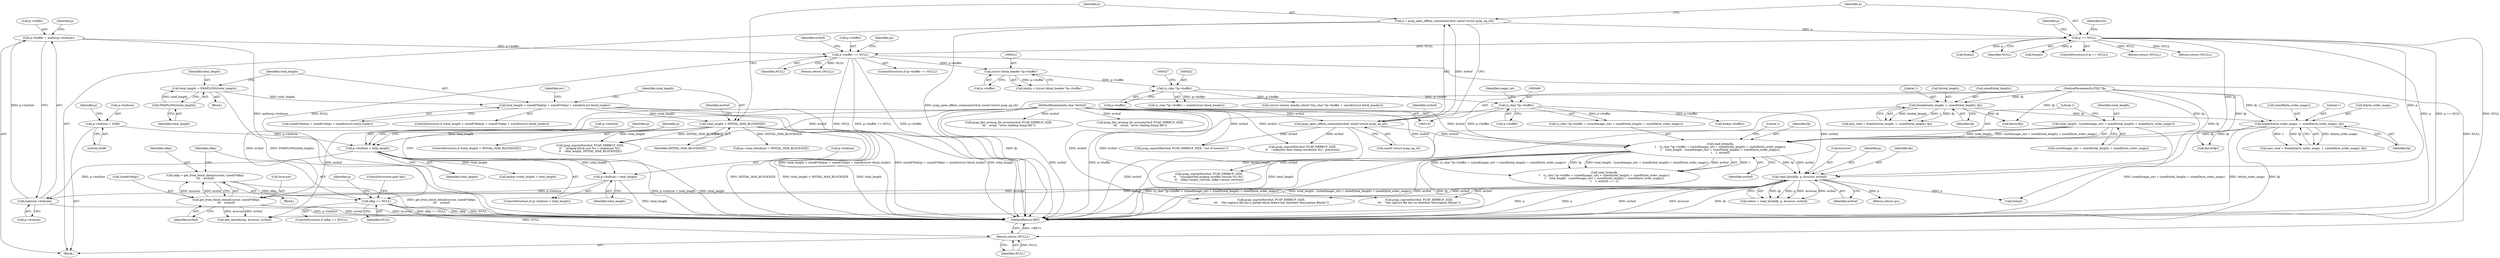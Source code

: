 digraph "0_libpcap_87d6bef033062f969e70fa40c43dfd945d5a20ab@pointer" {
"1000575" [label="(Call,idbp = get_from_block_data(&cursor, sizeof(*idbp),\n\t\t\t    errbuf))"];
"1000577" [label="(Call,get_from_block_data(&cursor, sizeof(*idbp),\n\t\t\t    errbuf))"];
"1000547" [label="(Call,read_block(fp, p, &cursor, errbuf))"];
"1000445" [label="(Call,read_bytes(fp,\n\t    (u_char *)p->buffer + (sizeof(magic_int) + sizeof(total_length) + sizeof(byte_order_magic)),\n\t    total_length - (sizeof(magic_int) + sizeof(total_length) + sizeof(byte_order_magic)),\n\t    1, errbuf))"];
"1000206" [label="(Call,fread(&byte_order_magic, 1, sizeof(byte_order_magic), fp))"];
"1000174" [label="(Call,fread(&total_length, 1, sizeof(total_length), fp))"];
"1000135" [label="(MethodParameterIn,FILE *fp)"];
"1000448" [label="(Call,(u_char *)p->buffer)"];
"1000421" [label="(Call,(u_char *)p->buffer)"];
"1000411" [label="(Call,(struct block_header *)p->buffer)"];
"1000386" [label="(Call,p->buffer == NULL)"];
"1000377" [label="(Call,p->buffer = malloc(p->bufsize))"];
"1000381" [label="(Call,malloc(p->bufsize))"];
"1000367" [label="(Call,p->bufsize < total_length)"];
"1000361" [label="(Call,p->bufsize = 2048)"];
"1000280" [label="(Call,total_length > INITIAL_MAX_BLOCKSIZE)"];
"1000260" [label="(Call,total_length < sizeof(*bhdrp) + sizeof(*shbp) + sizeof(struct block_trailer))"];
"1000255" [label="(Call,total_length = SWAPLONG(total_length))"];
"1000257" [label="(Call,SWAPLONG(total_length))"];
"1000372" [label="(Call,p->bufsize = total_length)"];
"1000303" [label="(Call,p == NULL)"];
"1000296" [label="(Call,p = pcap_open_offline_common(errbuf, sizeof (struct pcap_ng_sf)))"];
"1000298" [label="(Call,pcap_open_offline_common(errbuf, sizeof (struct pcap_ng_sf)))"];
"1000137" [label="(MethodParameterIn,char *errbuf)"];
"1000461" [label="(Call,total_length - (sizeof(magic_int) + sizeof(total_length) + sizeof(byte_order_magic)))"];
"1000585" [label="(Call,idbp == NULL)"];
"1000705" [label="(Return,return (NULL);)"];
"1000471" [label="(Literal,1)"];
"1000474" [label="(Literal,1)"];
"1000296" [label="(Call,p = pcap_open_offline_common(errbuf, sizeof (struct pcap_ng_sf)))"];
"1000257" [label="(Call,SWAPLONG(total_length))"];
"1000298" [label="(Call,pcap_open_offline_common(errbuf, sizeof (struct pcap_ng_sf)))"];
"1000580" [label="(Call,sizeof(*idbp))"];
"1000369" [label="(Identifier,p)"];
"1000548" [label="(Identifier,fp)"];
"1000262" [label="(Call,sizeof(*bhdrp) + sizeof(*shbp) + sizeof(struct block_trailer))"];
"1000583" [label="(Identifier,errbuf)"];
"1000204" [label="(Call,amt_read = fread(&byte_order_magic, 1, sizeof(byte_order_magic), fp))"];
"1000409" [label="(Call,bhdrp = (struct block_header *)p->buffer)"];
"1000367" [label="(Call,p->bufsize < total_length)"];
"1000280" [label="(Call,total_length > INITIAL_MAX_BLOCKSIZE)"];
"1000309" [label="(Identifier,err)"];
"1000392" [label="(Call,pcap_snprintf(errbuf, PCAP_ERRBUF_SIZE, \"out of memory\"))"];
"1000366" [label="(ControlStructure,if (p->bufsize < total_length))"];
"1000282" [label="(Identifier,INITIAL_MAX_BLOCKSIZE)"];
"1000139" [label="(Block,)"];
"1000455" [label="(Identifier,magic_int)"];
"1000511" [label="(Call,pcap_snprintf(errbuf, PCAP_ERRBUF_SIZE,\n\t\t    \"unsupported pcapng savefile version %u.%u\",\n\t\t    shbp->major_version, shbp->minor_version))"];
"1000390" [label="(Identifier,NULL)"];
"1000461" [label="(Call,total_length - (sizeof(magic_int) + sizeof(total_length) + sizeof(byte_order_magic)))"];
"1000446" [label="(Identifier,fp)"];
"1000699" [label="(Call,free(p))"];
"1000462" [label="(Identifier,total_length)"];
"1000547" [label="(Call,read_block(fp, p, &cursor, errbuf))"];
"1000377" [label="(Call,p->buffer = malloc(p->bufsize))"];
"1000591" [label="(Identifier,p)"];
"1000550" [label="(Call,&cursor)"];
"1000284" [label="(Call,pcap_snprintf(errbuf, PCAP_ERRBUF_SIZE,\n\t\t    \"pcapng block size %u > maximum %u\",\n\t\t    total_length, INITIAL_MAX_BLOCKSIZE))"];
"1000576" [label="(Identifier,idbp)"];
"1000402" [label="(Return,return (NULL);)"];
"1000396" [label="(Call,free(p))"];
"1000206" [label="(Call,fread(&byte_order_magic, 1, sizeof(byte_order_magic), fp))"];
"1000255" [label="(Call,total_length = SWAPLONG(total_length))"];
"1000300" [label="(Call,sizeof (struct pcap_ng_sf))"];
"1000223" [label="(Call,pcap_fmt_errmsg_for_errno(errbuf, PCAP_ERRBUF_SIZE,\n\t\t\t    errno, \"error reading dump file\"))"];
"1000588" [label="(ControlStructure,goto fail;)"];
"1000207" [label="(Call,&byte_order_magic)"];
"1000707" [label="(MethodReturn,RET)"];
"1000404" [label="(Call,ps->max_blocksize = INITIAL_MAX_BLOCKSIZE)"];
"1000586" [label="(Identifier,idbp)"];
"1000180" [label="(Identifier,fp)"];
"1000373" [label="(Call,p->bufsize)"];
"1000612" [label="(Call,add_interface(p, &cursor, errbuf))"];
"1000382" [label="(Call,p->bufsize)"];
"1000362" [label="(Call,p->bufsize)"];
"1000260" [label="(Call,total_length < sizeof(*bhdrp) + sizeof(*shbp) + sizeof(struct block_trailer))"];
"1000305" [label="(Identifier,NULL)"];
"1000577" [label="(Call,get_from_block_data(&cursor, sizeof(*idbp),\n\t\t\t    errbuf))"];
"1000549" [label="(Identifier,p)"];
"1000279" [label="(ControlStructure,if (total_length > INITIAL_MAX_BLOCKSIZE))"];
"1000447" [label="(Call,(u_char *)p->buffer + (sizeof(magic_int) + sizeof(total_length) + sizeof(byte_order_magic)))"];
"1000135" [label="(MethodParameterIn,FILE *fp)"];
"1000387" [label="(Call,p->buffer)"];
"1000346" [label="(Call,free(p))"];
"1000177" [label="(Literal,1)"];
"1000220" [label="(Call,ferror(fp))"];
"1000433" [label="(Call,bhdrp->total_length = total_length)"];
"1000388" [label="(Identifier,p)"];
"1000303" [label="(Call,p == NULL)"];
"1000695" [label="(Call,free(p->buffer))"];
"1000371" [label="(Identifier,total_length)"];
"1000299" [label="(Identifier,errbuf)"];
"1000302" [label="(ControlStructure,if (p == NULL))"];
"1000385" [label="(ControlStructure,if (p->buffer == NULL))"];
"1000545" [label="(Call,status = read_block(fp, p, &cursor, errbuf))"];
"1000341" [label="(Call,pcap_snprintf(errbuf, PCAP_ERRBUF_SIZE,\n\t\t    \"unknown time stamp resolution %u\", precision))"];
"1000421" [label="(Call,(u_char *)p->buffer)"];
"1000423" [label="(Call,p->buffer)"];
"1000174" [label="(Call,fread(&total_length, 1, sizeof(total_length), fp))"];
"1000372" [label="(Call,p->bufsize = total_length)"];
"1000368" [label="(Call,p->bufsize)"];
"1000418" [label="(Call,(struct section_header_block *)((u_char *)p->buffer + sizeof(struct block_header)))"];
"1000191" [label="(Call,pcap_fmt_errmsg_for_errno(errbuf, PCAP_ERRBUF_SIZE,\n\t\t\t    errno, \"error reading dump file\"))"];
"1000386" [label="(Call,p->buffer == NULL)"];
"1000622" [label="(Call,pcap_snprintf(errbuf, PCAP_ERRBUF_SIZE,\n\t\t\t    \"the capture file has a packet block before any Interface Description Blocks\"))"];
"1000210" [label="(Call,sizeof(byte_order_magic))"];
"1000450" [label="(Call,p->buffer)"];
"1000137" [label="(MethodParameterIn,char *errbuf)"];
"1000374" [label="(Identifier,p)"];
"1000175" [label="(Call,&total_length)"];
"1000297" [label="(Identifier,p)"];
"1000285" [label="(Identifier,errbuf)"];
"1000705" [label="(Return,return (NULL);)"];
"1000558" [label="(Call,pcap_snprintf(errbuf, PCAP_ERRBUF_SIZE,\n\t\t\t    \"the capture file has no Interface Description Blocks\"))"];
"1000315" [label="(Identifier,p)"];
"1000256" [label="(Identifier,total_length)"];
"1000381" [label="(Call,malloc(p->bufsize))"];
"1000209" [label="(Literal,1)"];
"1000587" [label="(Identifier,NULL)"];
"1000259" [label="(ControlStructure,if (total_length < sizeof(*bhdrp) + sizeof(*shbp) + sizeof(struct block_trailer)))"];
"1000376" [label="(Identifier,total_length)"];
"1000365" [label="(Literal,2048)"];
"1000378" [label="(Call,p->buffer)"];
"1000275" [label="(Identifier,err)"];
"1000584" [label="(ControlStructure,if (idbp == NULL))"];
"1000552" [label="(Identifier,errbuf)"];
"1000352" [label="(Return,return (NULL);)"];
"1000178" [label="(Call,sizeof(total_length))"];
"1000258" [label="(Identifier,total_length)"];
"1000706" [label="(Identifier,NULL)"];
"1000578" [label="(Call,&cursor)"];
"1000361" [label="(Call,p->bufsize = 2048)"];
"1000585" [label="(Call,idbp == NULL)"];
"1000444" [label="(Call,read_bytes(fp,\n\t    (u_char *)p->buffer + (sizeof(magic_int) + sizeof(total_length) + sizeof(byte_order_magic)),\n\t    total_length - (sizeof(magic_int) + sizeof(total_length) + sizeof(byte_order_magic)),\n\t    1, errbuf) == -1)"];
"1000240" [label="(Block,)"];
"1000463" [label="(Call,sizeof(magic_int) + sizeof(total_length) + sizeof(byte_order_magic))"];
"1000411" [label="(Call,(struct block_header *)p->buffer)"];
"1000448" [label="(Call,(u_char *)p->buffer)"];
"1000379" [label="(Identifier,p)"];
"1000172" [label="(Call,amt_read = fread(&total_length, 1, sizeof(total_length), fp))"];
"1000688" [label="(Return,return (p);)"];
"1000573" [label="(Block,)"];
"1000575" [label="(Call,idbp = get_from_block_data(&cursor, sizeof(*idbp),\n\t\t\t    errbuf))"];
"1000406" [label="(Identifier,ps)"];
"1000212" [label="(Identifier,fp)"];
"1000413" [label="(Call,p->buffer)"];
"1000304" [label="(Identifier,p)"];
"1000188" [label="(Call,ferror(fp))"];
"1000261" [label="(Identifier,total_length)"];
"1000445" [label="(Call,read_bytes(fp,\n\t    (u_char *)p->buffer + (sizeof(magic_int) + sizeof(total_length) + sizeof(byte_order_magic)),\n\t    total_length - (sizeof(magic_int) + sizeof(total_length) + sizeof(byte_order_magic)),\n\t    1, errbuf))"];
"1000472" [label="(Identifier,errbuf)"];
"1000393" [label="(Identifier,errbuf)"];
"1000420" [label="(Call,(u_char *)p->buffer + sizeof(struct block_header))"];
"1000311" [label="(Return,return (NULL);)"];
"1000281" [label="(Identifier,total_length)"];
"1000575" -> "1000573"  [label="AST: "];
"1000575" -> "1000577"  [label="CFG: "];
"1000576" -> "1000575"  [label="AST: "];
"1000577" -> "1000575"  [label="AST: "];
"1000586" -> "1000575"  [label="CFG: "];
"1000575" -> "1000707"  [label="DDG: get_from_block_data(&cursor, sizeof(*idbp),\n\t\t\t    errbuf)"];
"1000577" -> "1000575"  [label="DDG: &cursor"];
"1000577" -> "1000575"  [label="DDG: errbuf"];
"1000575" -> "1000585"  [label="DDG: idbp"];
"1000577" -> "1000583"  [label="CFG: "];
"1000578" -> "1000577"  [label="AST: "];
"1000580" -> "1000577"  [label="AST: "];
"1000583" -> "1000577"  [label="AST: "];
"1000577" -> "1000707"  [label="DDG: errbuf"];
"1000577" -> "1000707"  [label="DDG: &cursor"];
"1000547" -> "1000577"  [label="DDG: &cursor"];
"1000547" -> "1000577"  [label="DDG: errbuf"];
"1000137" -> "1000577"  [label="DDG: errbuf"];
"1000577" -> "1000612"  [label="DDG: &cursor"];
"1000577" -> "1000612"  [label="DDG: errbuf"];
"1000547" -> "1000545"  [label="AST: "];
"1000547" -> "1000552"  [label="CFG: "];
"1000548" -> "1000547"  [label="AST: "];
"1000549" -> "1000547"  [label="AST: "];
"1000550" -> "1000547"  [label="AST: "];
"1000552" -> "1000547"  [label="AST: "];
"1000545" -> "1000547"  [label="CFG: "];
"1000547" -> "1000707"  [label="DDG: &cursor"];
"1000547" -> "1000707"  [label="DDG: fp"];
"1000547" -> "1000707"  [label="DDG: p"];
"1000547" -> "1000707"  [label="DDG: errbuf"];
"1000547" -> "1000545"  [label="DDG: fp"];
"1000547" -> "1000545"  [label="DDG: p"];
"1000547" -> "1000545"  [label="DDG: &cursor"];
"1000547" -> "1000545"  [label="DDG: errbuf"];
"1000445" -> "1000547"  [label="DDG: fp"];
"1000445" -> "1000547"  [label="DDG: errbuf"];
"1000135" -> "1000547"  [label="DDG: fp"];
"1000303" -> "1000547"  [label="DDG: p"];
"1000137" -> "1000547"  [label="DDG: errbuf"];
"1000547" -> "1000558"  [label="DDG: errbuf"];
"1000547" -> "1000612"  [label="DDG: p"];
"1000547" -> "1000622"  [label="DDG: errbuf"];
"1000547" -> "1000688"  [label="DDG: p"];
"1000547" -> "1000699"  [label="DDG: p"];
"1000445" -> "1000444"  [label="AST: "];
"1000445" -> "1000472"  [label="CFG: "];
"1000446" -> "1000445"  [label="AST: "];
"1000447" -> "1000445"  [label="AST: "];
"1000461" -> "1000445"  [label="AST: "];
"1000471" -> "1000445"  [label="AST: "];
"1000472" -> "1000445"  [label="AST: "];
"1000474" -> "1000445"  [label="CFG: "];
"1000445" -> "1000707"  [label="DDG: total_length - (sizeof(magic_int) + sizeof(total_length) + sizeof(byte_order_magic))"];
"1000445" -> "1000707"  [label="DDG: errbuf"];
"1000445" -> "1000707"  [label="DDG: fp"];
"1000445" -> "1000707"  [label="DDG: (u_char *)p->buffer + (sizeof(magic_int) + sizeof(total_length) + sizeof(byte_order_magic))"];
"1000445" -> "1000444"  [label="DDG: 1"];
"1000445" -> "1000444"  [label="DDG: (u_char *)p->buffer + (sizeof(magic_int) + sizeof(total_length) + sizeof(byte_order_magic))"];
"1000445" -> "1000444"  [label="DDG: fp"];
"1000445" -> "1000444"  [label="DDG: total_length - (sizeof(magic_int) + sizeof(total_length) + sizeof(byte_order_magic))"];
"1000445" -> "1000444"  [label="DDG: errbuf"];
"1000206" -> "1000445"  [label="DDG: fp"];
"1000135" -> "1000445"  [label="DDG: fp"];
"1000448" -> "1000445"  [label="DDG: p->buffer"];
"1000461" -> "1000445"  [label="DDG: total_length"];
"1000461" -> "1000445"  [label="DDG: sizeof(magic_int) + sizeof(total_length) + sizeof(byte_order_magic)"];
"1000298" -> "1000445"  [label="DDG: errbuf"];
"1000137" -> "1000445"  [label="DDG: errbuf"];
"1000445" -> "1000511"  [label="DDG: errbuf"];
"1000206" -> "1000204"  [label="AST: "];
"1000206" -> "1000212"  [label="CFG: "];
"1000207" -> "1000206"  [label="AST: "];
"1000209" -> "1000206"  [label="AST: "];
"1000210" -> "1000206"  [label="AST: "];
"1000212" -> "1000206"  [label="AST: "];
"1000204" -> "1000206"  [label="CFG: "];
"1000206" -> "1000707"  [label="DDG: &byte_order_magic"];
"1000206" -> "1000707"  [label="DDG: fp"];
"1000206" -> "1000204"  [label="DDG: &byte_order_magic"];
"1000206" -> "1000204"  [label="DDG: 1"];
"1000206" -> "1000204"  [label="DDG: fp"];
"1000174" -> "1000206"  [label="DDG: fp"];
"1000135" -> "1000206"  [label="DDG: fp"];
"1000206" -> "1000220"  [label="DDG: fp"];
"1000174" -> "1000172"  [label="AST: "];
"1000174" -> "1000180"  [label="CFG: "];
"1000175" -> "1000174"  [label="AST: "];
"1000177" -> "1000174"  [label="AST: "];
"1000178" -> "1000174"  [label="AST: "];
"1000180" -> "1000174"  [label="AST: "];
"1000172" -> "1000174"  [label="CFG: "];
"1000174" -> "1000707"  [label="DDG: &total_length"];
"1000174" -> "1000172"  [label="DDG: &total_length"];
"1000174" -> "1000172"  [label="DDG: 1"];
"1000174" -> "1000172"  [label="DDG: fp"];
"1000135" -> "1000174"  [label="DDG: fp"];
"1000174" -> "1000188"  [label="DDG: fp"];
"1000135" -> "1000133"  [label="AST: "];
"1000135" -> "1000707"  [label="DDG: fp"];
"1000135" -> "1000188"  [label="DDG: fp"];
"1000135" -> "1000220"  [label="DDG: fp"];
"1000448" -> "1000447"  [label="AST: "];
"1000448" -> "1000450"  [label="CFG: "];
"1000449" -> "1000448"  [label="AST: "];
"1000450" -> "1000448"  [label="AST: "];
"1000455" -> "1000448"  [label="CFG: "];
"1000448" -> "1000707"  [label="DDG: p->buffer"];
"1000448" -> "1000447"  [label="DDG: p->buffer"];
"1000421" -> "1000448"  [label="DDG: p->buffer"];
"1000448" -> "1000695"  [label="DDG: p->buffer"];
"1000421" -> "1000420"  [label="AST: "];
"1000421" -> "1000423"  [label="CFG: "];
"1000422" -> "1000421"  [label="AST: "];
"1000423" -> "1000421"  [label="AST: "];
"1000427" -> "1000421"  [label="CFG: "];
"1000421" -> "1000418"  [label="DDG: p->buffer"];
"1000421" -> "1000420"  [label="DDG: p->buffer"];
"1000411" -> "1000421"  [label="DDG: p->buffer"];
"1000411" -> "1000409"  [label="AST: "];
"1000411" -> "1000413"  [label="CFG: "];
"1000412" -> "1000411"  [label="AST: "];
"1000413" -> "1000411"  [label="AST: "];
"1000409" -> "1000411"  [label="CFG: "];
"1000411" -> "1000409"  [label="DDG: p->buffer"];
"1000386" -> "1000411"  [label="DDG: p->buffer"];
"1000386" -> "1000385"  [label="AST: "];
"1000386" -> "1000390"  [label="CFG: "];
"1000387" -> "1000386"  [label="AST: "];
"1000390" -> "1000386"  [label="AST: "];
"1000393" -> "1000386"  [label="CFG: "];
"1000406" -> "1000386"  [label="CFG: "];
"1000386" -> "1000707"  [label="DDG: p->buffer"];
"1000386" -> "1000707"  [label="DDG: NULL"];
"1000386" -> "1000707"  [label="DDG: p->buffer == NULL"];
"1000377" -> "1000386"  [label="DDG: p->buffer"];
"1000303" -> "1000386"  [label="DDG: NULL"];
"1000386" -> "1000402"  [label="DDG: NULL"];
"1000386" -> "1000585"  [label="DDG: NULL"];
"1000386" -> "1000705"  [label="DDG: NULL"];
"1000377" -> "1000139"  [label="AST: "];
"1000377" -> "1000381"  [label="CFG: "];
"1000378" -> "1000377"  [label="AST: "];
"1000381" -> "1000377"  [label="AST: "];
"1000388" -> "1000377"  [label="CFG: "];
"1000377" -> "1000707"  [label="DDG: malloc(p->bufsize)"];
"1000381" -> "1000377"  [label="DDG: p->bufsize"];
"1000381" -> "1000382"  [label="CFG: "];
"1000382" -> "1000381"  [label="AST: "];
"1000381" -> "1000707"  [label="DDG: p->bufsize"];
"1000367" -> "1000381"  [label="DDG: p->bufsize"];
"1000372" -> "1000381"  [label="DDG: p->bufsize"];
"1000367" -> "1000366"  [label="AST: "];
"1000367" -> "1000371"  [label="CFG: "];
"1000368" -> "1000367"  [label="AST: "];
"1000371" -> "1000367"  [label="AST: "];
"1000374" -> "1000367"  [label="CFG: "];
"1000379" -> "1000367"  [label="CFG: "];
"1000367" -> "1000707"  [label="DDG: p->bufsize < total_length"];
"1000367" -> "1000707"  [label="DDG: total_length"];
"1000361" -> "1000367"  [label="DDG: p->bufsize"];
"1000280" -> "1000367"  [label="DDG: total_length"];
"1000367" -> "1000372"  [label="DDG: total_length"];
"1000367" -> "1000433"  [label="DDG: total_length"];
"1000361" -> "1000139"  [label="AST: "];
"1000361" -> "1000365"  [label="CFG: "];
"1000362" -> "1000361"  [label="AST: "];
"1000365" -> "1000361"  [label="AST: "];
"1000369" -> "1000361"  [label="CFG: "];
"1000280" -> "1000279"  [label="AST: "];
"1000280" -> "1000282"  [label="CFG: "];
"1000281" -> "1000280"  [label="AST: "];
"1000282" -> "1000280"  [label="AST: "];
"1000285" -> "1000280"  [label="CFG: "];
"1000297" -> "1000280"  [label="CFG: "];
"1000280" -> "1000707"  [label="DDG: INITIAL_MAX_BLOCKSIZE"];
"1000280" -> "1000707"  [label="DDG: total_length > INITIAL_MAX_BLOCKSIZE"];
"1000280" -> "1000707"  [label="DDG: total_length"];
"1000260" -> "1000280"  [label="DDG: total_length"];
"1000280" -> "1000284"  [label="DDG: total_length"];
"1000280" -> "1000284"  [label="DDG: INITIAL_MAX_BLOCKSIZE"];
"1000280" -> "1000404"  [label="DDG: INITIAL_MAX_BLOCKSIZE"];
"1000260" -> "1000259"  [label="AST: "];
"1000260" -> "1000262"  [label="CFG: "];
"1000261" -> "1000260"  [label="AST: "];
"1000262" -> "1000260"  [label="AST: "];
"1000275" -> "1000260"  [label="CFG: "];
"1000281" -> "1000260"  [label="CFG: "];
"1000260" -> "1000707"  [label="DDG: total_length < sizeof(*bhdrp) + sizeof(*shbp) + sizeof(struct block_trailer)"];
"1000260" -> "1000707"  [label="DDG: sizeof(*bhdrp) + sizeof(*shbp) + sizeof(struct block_trailer)"];
"1000260" -> "1000707"  [label="DDG: total_length"];
"1000255" -> "1000260"  [label="DDG: total_length"];
"1000255" -> "1000240"  [label="AST: "];
"1000255" -> "1000257"  [label="CFG: "];
"1000256" -> "1000255"  [label="AST: "];
"1000257" -> "1000255"  [label="AST: "];
"1000261" -> "1000255"  [label="CFG: "];
"1000255" -> "1000707"  [label="DDG: SWAPLONG(total_length)"];
"1000257" -> "1000255"  [label="DDG: total_length"];
"1000257" -> "1000258"  [label="CFG: "];
"1000258" -> "1000257"  [label="AST: "];
"1000372" -> "1000366"  [label="AST: "];
"1000372" -> "1000376"  [label="CFG: "];
"1000373" -> "1000372"  [label="AST: "];
"1000376" -> "1000372"  [label="AST: "];
"1000379" -> "1000372"  [label="CFG: "];
"1000372" -> "1000707"  [label="DDG: total_length"];
"1000303" -> "1000302"  [label="AST: "];
"1000303" -> "1000305"  [label="CFG: "];
"1000304" -> "1000303"  [label="AST: "];
"1000305" -> "1000303"  [label="AST: "];
"1000309" -> "1000303"  [label="CFG: "];
"1000315" -> "1000303"  [label="CFG: "];
"1000303" -> "1000707"  [label="DDG: p"];
"1000303" -> "1000707"  [label="DDG: p == NULL"];
"1000303" -> "1000707"  [label="DDG: NULL"];
"1000296" -> "1000303"  [label="DDG: p"];
"1000303" -> "1000311"  [label="DDG: NULL"];
"1000303" -> "1000346"  [label="DDG: p"];
"1000303" -> "1000352"  [label="DDG: NULL"];
"1000303" -> "1000396"  [label="DDG: p"];
"1000303" -> "1000699"  [label="DDG: p"];
"1000296" -> "1000139"  [label="AST: "];
"1000296" -> "1000298"  [label="CFG: "];
"1000297" -> "1000296"  [label="AST: "];
"1000298" -> "1000296"  [label="AST: "];
"1000304" -> "1000296"  [label="CFG: "];
"1000296" -> "1000707"  [label="DDG: pcap_open_offline_common(errbuf, sizeof (struct pcap_ng_sf))"];
"1000298" -> "1000296"  [label="DDG: errbuf"];
"1000298" -> "1000300"  [label="CFG: "];
"1000299" -> "1000298"  [label="AST: "];
"1000300" -> "1000298"  [label="AST: "];
"1000298" -> "1000707"  [label="DDG: errbuf"];
"1000137" -> "1000298"  [label="DDG: errbuf"];
"1000298" -> "1000341"  [label="DDG: errbuf"];
"1000298" -> "1000392"  [label="DDG: errbuf"];
"1000137" -> "1000133"  [label="AST: "];
"1000137" -> "1000707"  [label="DDG: errbuf"];
"1000137" -> "1000191"  [label="DDG: errbuf"];
"1000137" -> "1000223"  [label="DDG: errbuf"];
"1000137" -> "1000284"  [label="DDG: errbuf"];
"1000137" -> "1000341"  [label="DDG: errbuf"];
"1000137" -> "1000392"  [label="DDG: errbuf"];
"1000137" -> "1000511"  [label="DDG: errbuf"];
"1000137" -> "1000558"  [label="DDG: errbuf"];
"1000137" -> "1000612"  [label="DDG: errbuf"];
"1000137" -> "1000622"  [label="DDG: errbuf"];
"1000461" -> "1000463"  [label="CFG: "];
"1000462" -> "1000461"  [label="AST: "];
"1000463" -> "1000461"  [label="AST: "];
"1000471" -> "1000461"  [label="CFG: "];
"1000461" -> "1000707"  [label="DDG: sizeof(magic_int) + sizeof(total_length) + sizeof(byte_order_magic)"];
"1000461" -> "1000707"  [label="DDG: total_length"];
"1000585" -> "1000584"  [label="AST: "];
"1000585" -> "1000587"  [label="CFG: "];
"1000586" -> "1000585"  [label="AST: "];
"1000587" -> "1000585"  [label="AST: "];
"1000588" -> "1000585"  [label="CFG: "];
"1000591" -> "1000585"  [label="CFG: "];
"1000585" -> "1000707"  [label="DDG: idbp"];
"1000585" -> "1000707"  [label="DDG: NULL"];
"1000585" -> "1000707"  [label="DDG: idbp == NULL"];
"1000585" -> "1000705"  [label="DDG: NULL"];
"1000705" -> "1000139"  [label="AST: "];
"1000705" -> "1000706"  [label="CFG: "];
"1000706" -> "1000705"  [label="AST: "];
"1000707" -> "1000705"  [label="CFG: "];
"1000705" -> "1000707"  [label="DDG: <RET>"];
"1000706" -> "1000705"  [label="DDG: NULL"];
}
